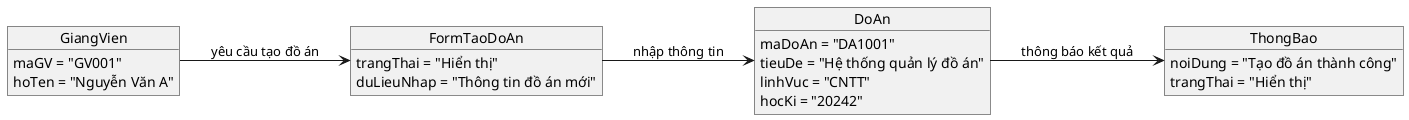 @startuml
left to right direction

object GiangVien {
    maGV = "GV001"
    hoTen = "Nguyễn Văn A"
}

object FormTaoDoAn {
    trangThai = "Hiển thị"
    duLieuNhap = "Thông tin đồ án mới"
}

object DoAn {
    maDoAn = "DA1001"
    tieuDe = "Hệ thống quản lý đồ án"
    linhVuc = "CNTT"
    hocKi = "20242"
}

object ThongBao {
    noiDung = "Tạo đồ án thành công"
    trangThai = "Hiển thị"
}

GiangVien --> FormTaoDoAn : yêu cầu tạo đồ án
FormTaoDoAn --> DoAn : nhập thông tin
DoAn --> ThongBao : thông báo kết quả
@enduml